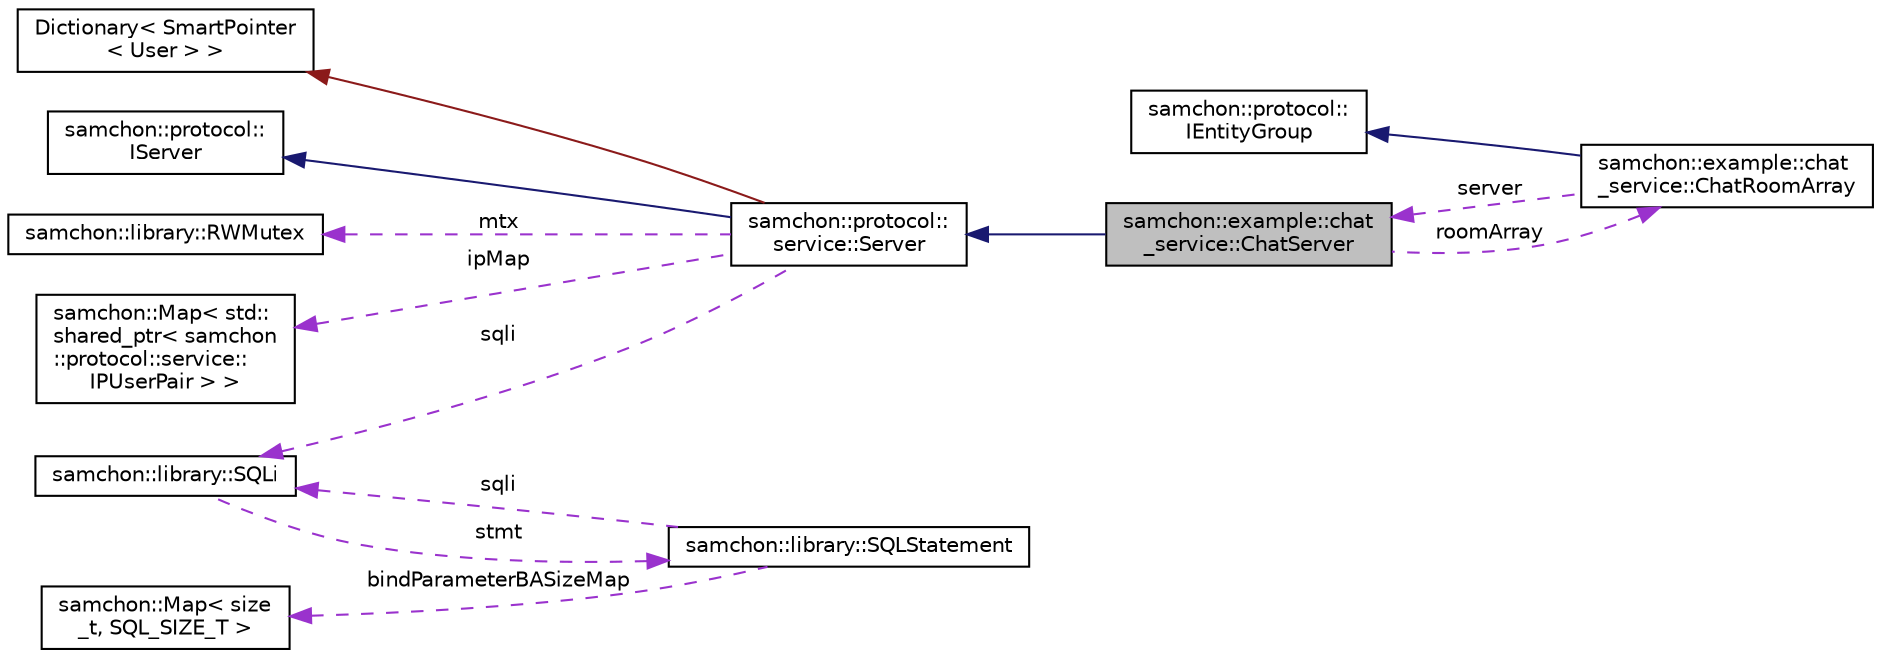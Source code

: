 digraph "samchon::example::chat_service::ChatServer"
{
  edge [fontname="Helvetica",fontsize="10",labelfontname="Helvetica",labelfontsize="10"];
  node [fontname="Helvetica",fontsize="10",shape=record];
  rankdir="LR";
  Node1 [label="samchon::example::chat\l_service::ChatServer",height=0.2,width=0.4,color="black", fillcolor="grey75", style="filled", fontcolor="black"];
  Node2 -> Node1 [dir="back",color="midnightblue",fontsize="10",style="solid",fontname="Helvetica"];
  Node2 [label="samchon::protocol::\lservice::Server",height=0.2,width=0.4,color="black", fillcolor="white", style="filled",URL="$d9/d35/classsamchon_1_1protocol_1_1service_1_1Server.html",tooltip="A server for (cloud) service. "];
  Node3 -> Node2 [dir="back",color="firebrick4",fontsize="10",style="solid",fontname="Helvetica"];
  Node3 [label="Dictionary\< SmartPointer\l\< User \> \>",height=0.2,width=0.4,color="black", fillcolor="white", style="filled",URL="$d1/d4e/classsamchon_1_1Map.html",tooltip="Customized std::map. "];
  Node4 -> Node2 [dir="back",color="midnightblue",fontsize="10",style="solid",fontname="Helvetica"];
  Node4 [label="samchon::protocol::\lIServer",height=0.2,width=0.4,color="black", fillcolor="white", style="filled",URL="$d4/de8/classsamchon_1_1protocol_1_1IServer.html",tooltip="An interface of a physical server. "];
  Node5 -> Node2 [dir="back",color="darkorchid3",fontsize="10",style="dashed",label=" mtx" ,fontname="Helvetica"];
  Node5 [label="samchon::library::RWMutex",height=0.2,width=0.4,color="black", fillcolor="white", style="filled",URL="$df/d85/classsamchon_1_1library_1_1RWMutex.html",tooltip="rw_mutex "];
  Node6 -> Node2 [dir="back",color="darkorchid3",fontsize="10",style="dashed",label=" ipMap" ,fontname="Helvetica"];
  Node6 [label="samchon::Map\< std::\lshared_ptr\< samchon\l::protocol::service::\lIPUserPair \> \>",height=0.2,width=0.4,color="black", fillcolor="white", style="filled",URL="$d1/d4e/classsamchon_1_1Map.html"];
  Node7 -> Node2 [dir="back",color="darkorchid3",fontsize="10",style="dashed",label=" sqli" ,fontname="Helvetica"];
  Node7 [label="samchon::library::SQLi",height=0.2,width=0.4,color="black", fillcolor="white", style="filled",URL="$d9/d2f/classsamchon_1_1library_1_1SQLi.html",tooltip="A SQL interface; DBMS connector. "];
  Node8 -> Node7 [dir="back",color="darkorchid3",fontsize="10",style="dashed",label=" stmt" ,fontname="Helvetica"];
  Node8 [label="samchon::library::SQLStatement",height=0.2,width=0.4,color="black", fillcolor="white", style="filled",URL="$de/def/classsamchon_1_1library_1_1SQLStatement.html",tooltip="A sql statement. "];
  Node9 -> Node8 [dir="back",color="darkorchid3",fontsize="10",style="dashed",label=" bindParameterBASizeMap" ,fontname="Helvetica"];
  Node9 [label="samchon::Map\< size\l_t, SQL_SIZE_T \>",height=0.2,width=0.4,color="black", fillcolor="white", style="filled",URL="$d1/d4e/classsamchon_1_1Map.html"];
  Node7 -> Node8 [dir="back",color="darkorchid3",fontsize="10",style="dashed",label=" sqli" ,fontname="Helvetica"];
  Node10 -> Node1 [dir="back",color="darkorchid3",fontsize="10",style="dashed",label=" roomArray" ,fontname="Helvetica"];
  Node10 [label="samchon::example::chat\l_service::ChatRoomArray",height=0.2,width=0.4,color="black", fillcolor="white", style="filled",URL="$d2/d9a/classsamchon_1_1example_1_1chat__service_1_1ChatRoomArray.html",tooltip="A manager of chat rooms. "];
  Node11 -> Node10 [dir="back",color="midnightblue",fontsize="10",style="solid",fontname="Helvetica"];
  Node11 [label="samchon::protocol::\lIEntityGroup",height=0.2,width=0.4,color="black", fillcolor="white", style="filled",URL="$d9/d4c/classsamchon_1_1protocol_1_1IEntityGroup.html",tooltip="An iternface for entity group. "];
  Node1 -> Node10 [dir="back",color="darkorchid3",fontsize="10",style="dashed",label=" server" ,fontname="Helvetica"];
}
